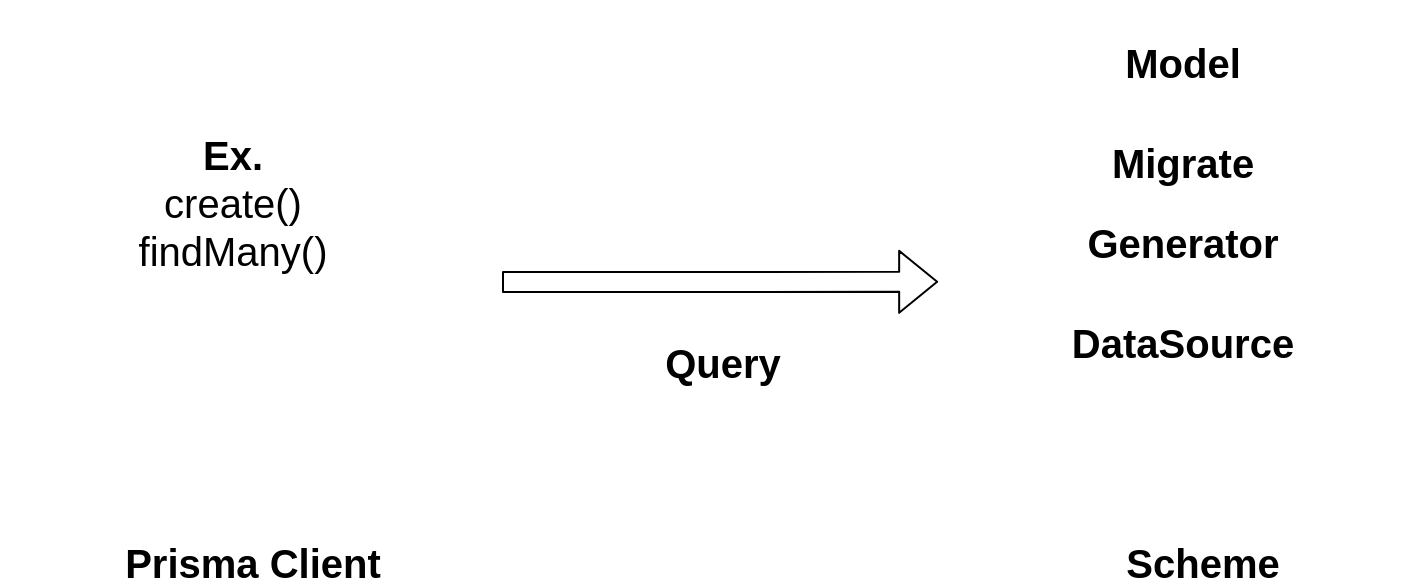 <mxfile>
    <diagram id="d8p7WfpCVx-Jw2iohh6E" name="Page-1">
        <mxGraphModel dx="1172" dy="718" grid="1" gridSize="10" guides="1" tooltips="1" connect="1" arrows="1" fold="1" page="1" pageScale="1" pageWidth="850" pageHeight="1100" math="0" shadow="0">
            <root>
                <mxCell id="0"/>
                <mxCell id="1" parent="0"/>
                <mxCell id="2" value="" style="whiteSpace=wrap;html=1;aspect=fixed;strokeColor=#FFFFFF;" vertex="1" parent="1">
                    <mxGeometry x="30" y="180" width="240" height="240" as="geometry"/>
                </mxCell>
                <mxCell id="3" value="&lt;b&gt;&lt;font style=&quot;font-size: 20px&quot;&gt;Prisma Client&lt;/font&gt;&lt;/b&gt;" style="text;html=1;resizable=0;autosize=1;align=center;verticalAlign=middle;points=[];fillColor=none;strokeColor=none;rounded=0;" vertex="1" parent="1">
                    <mxGeometry x="85" y="450" width="140" height="20" as="geometry"/>
                </mxCell>
                <mxCell id="4" value="" style="whiteSpace=wrap;html=1;aspect=fixed;strokeColor=#FFFFFF;" vertex="1" parent="1">
                    <mxGeometry x="500" y="180" width="240" height="240" as="geometry"/>
                </mxCell>
                <mxCell id="5" value="&lt;span style=&quot;font-size: 20px&quot;&gt;&lt;b&gt;Scheme&lt;/b&gt;&lt;/span&gt;" style="text;html=1;resizable=0;autosize=1;align=center;verticalAlign=middle;points=[];fillColor=none;strokeColor=none;rounded=0;" vertex="1" parent="1">
                    <mxGeometry x="585" y="450" width="90" height="20" as="geometry"/>
                </mxCell>
                <mxCell id="7" value="&lt;span style=&quot;font-size: 20px&quot;&gt;&lt;b&gt;Migrate&lt;/b&gt;&lt;/span&gt;" style="text;html=1;resizable=0;autosize=1;align=center;verticalAlign=middle;points=[];fillColor=none;strokeColor=none;rounded=0;" vertex="1" parent="1">
                    <mxGeometry x="575" y="250" width="90" height="20" as="geometry"/>
                </mxCell>
                <mxCell id="8" value="&lt;span style=&quot;font-size: 20px&quot;&gt;&lt;b&gt;Model&lt;/b&gt;&lt;/span&gt;" style="text;html=1;resizable=0;autosize=1;align=center;verticalAlign=middle;points=[];fillColor=none;strokeColor=none;rounded=0;" vertex="1" parent="1">
                    <mxGeometry x="585" y="200" width="70" height="20" as="geometry"/>
                </mxCell>
                <mxCell id="10" value="" style="shape=flexArrow;endArrow=classic;html=1;fontSize=20;entryX=-0.008;entryY=0.583;entryDx=0;entryDy=0;entryPerimeter=0;" edge="1" parent="1" target="4">
                    <mxGeometry width="50" height="50" relative="1" as="geometry">
                        <mxPoint x="280" y="320" as="sourcePoint"/>
                        <mxPoint x="410" y="340" as="targetPoint"/>
                    </mxGeometry>
                </mxCell>
                <mxCell id="11" value="&lt;b&gt;Query&lt;/b&gt;" style="text;html=1;resizable=0;autosize=1;align=center;verticalAlign=middle;points=[];fillColor=none;strokeColor=none;rounded=0;fontSize=20;" vertex="1" parent="1">
                    <mxGeometry x="355" y="345" width="70" height="30" as="geometry"/>
                </mxCell>
                <mxCell id="12" value="&lt;b&gt;Ex.&lt;/b&gt;&lt;br&gt;create()&lt;br&gt;findMany()" style="text;html=1;resizable=0;autosize=1;align=center;verticalAlign=middle;points=[];fillColor=none;strokeColor=none;rounded=0;fontSize=20;" vertex="1" parent="1">
                    <mxGeometry x="90" y="240" width="110" height="80" as="geometry"/>
                </mxCell>
                <mxCell id="13" value="&lt;span style=&quot;font-size: 20px&quot;&gt;&lt;b&gt;Generator&lt;/b&gt;&lt;/span&gt;" style="text;html=1;resizable=0;autosize=1;align=center;verticalAlign=middle;points=[];fillColor=none;strokeColor=none;rounded=0;" vertex="1" parent="1">
                    <mxGeometry x="565" y="290" width="110" height="20" as="geometry"/>
                </mxCell>
                <mxCell id="14" value="&lt;span style=&quot;font-size: 20px&quot;&gt;&lt;b&gt;DataSource&lt;/b&gt;&lt;/span&gt;" style="text;html=1;resizable=0;autosize=1;align=center;verticalAlign=middle;points=[];fillColor=none;strokeColor=none;rounded=0;" vertex="1" parent="1">
                    <mxGeometry x="555" y="340" width="130" height="20" as="geometry"/>
                </mxCell>
            </root>
        </mxGraphModel>
    </diagram>
</mxfile>